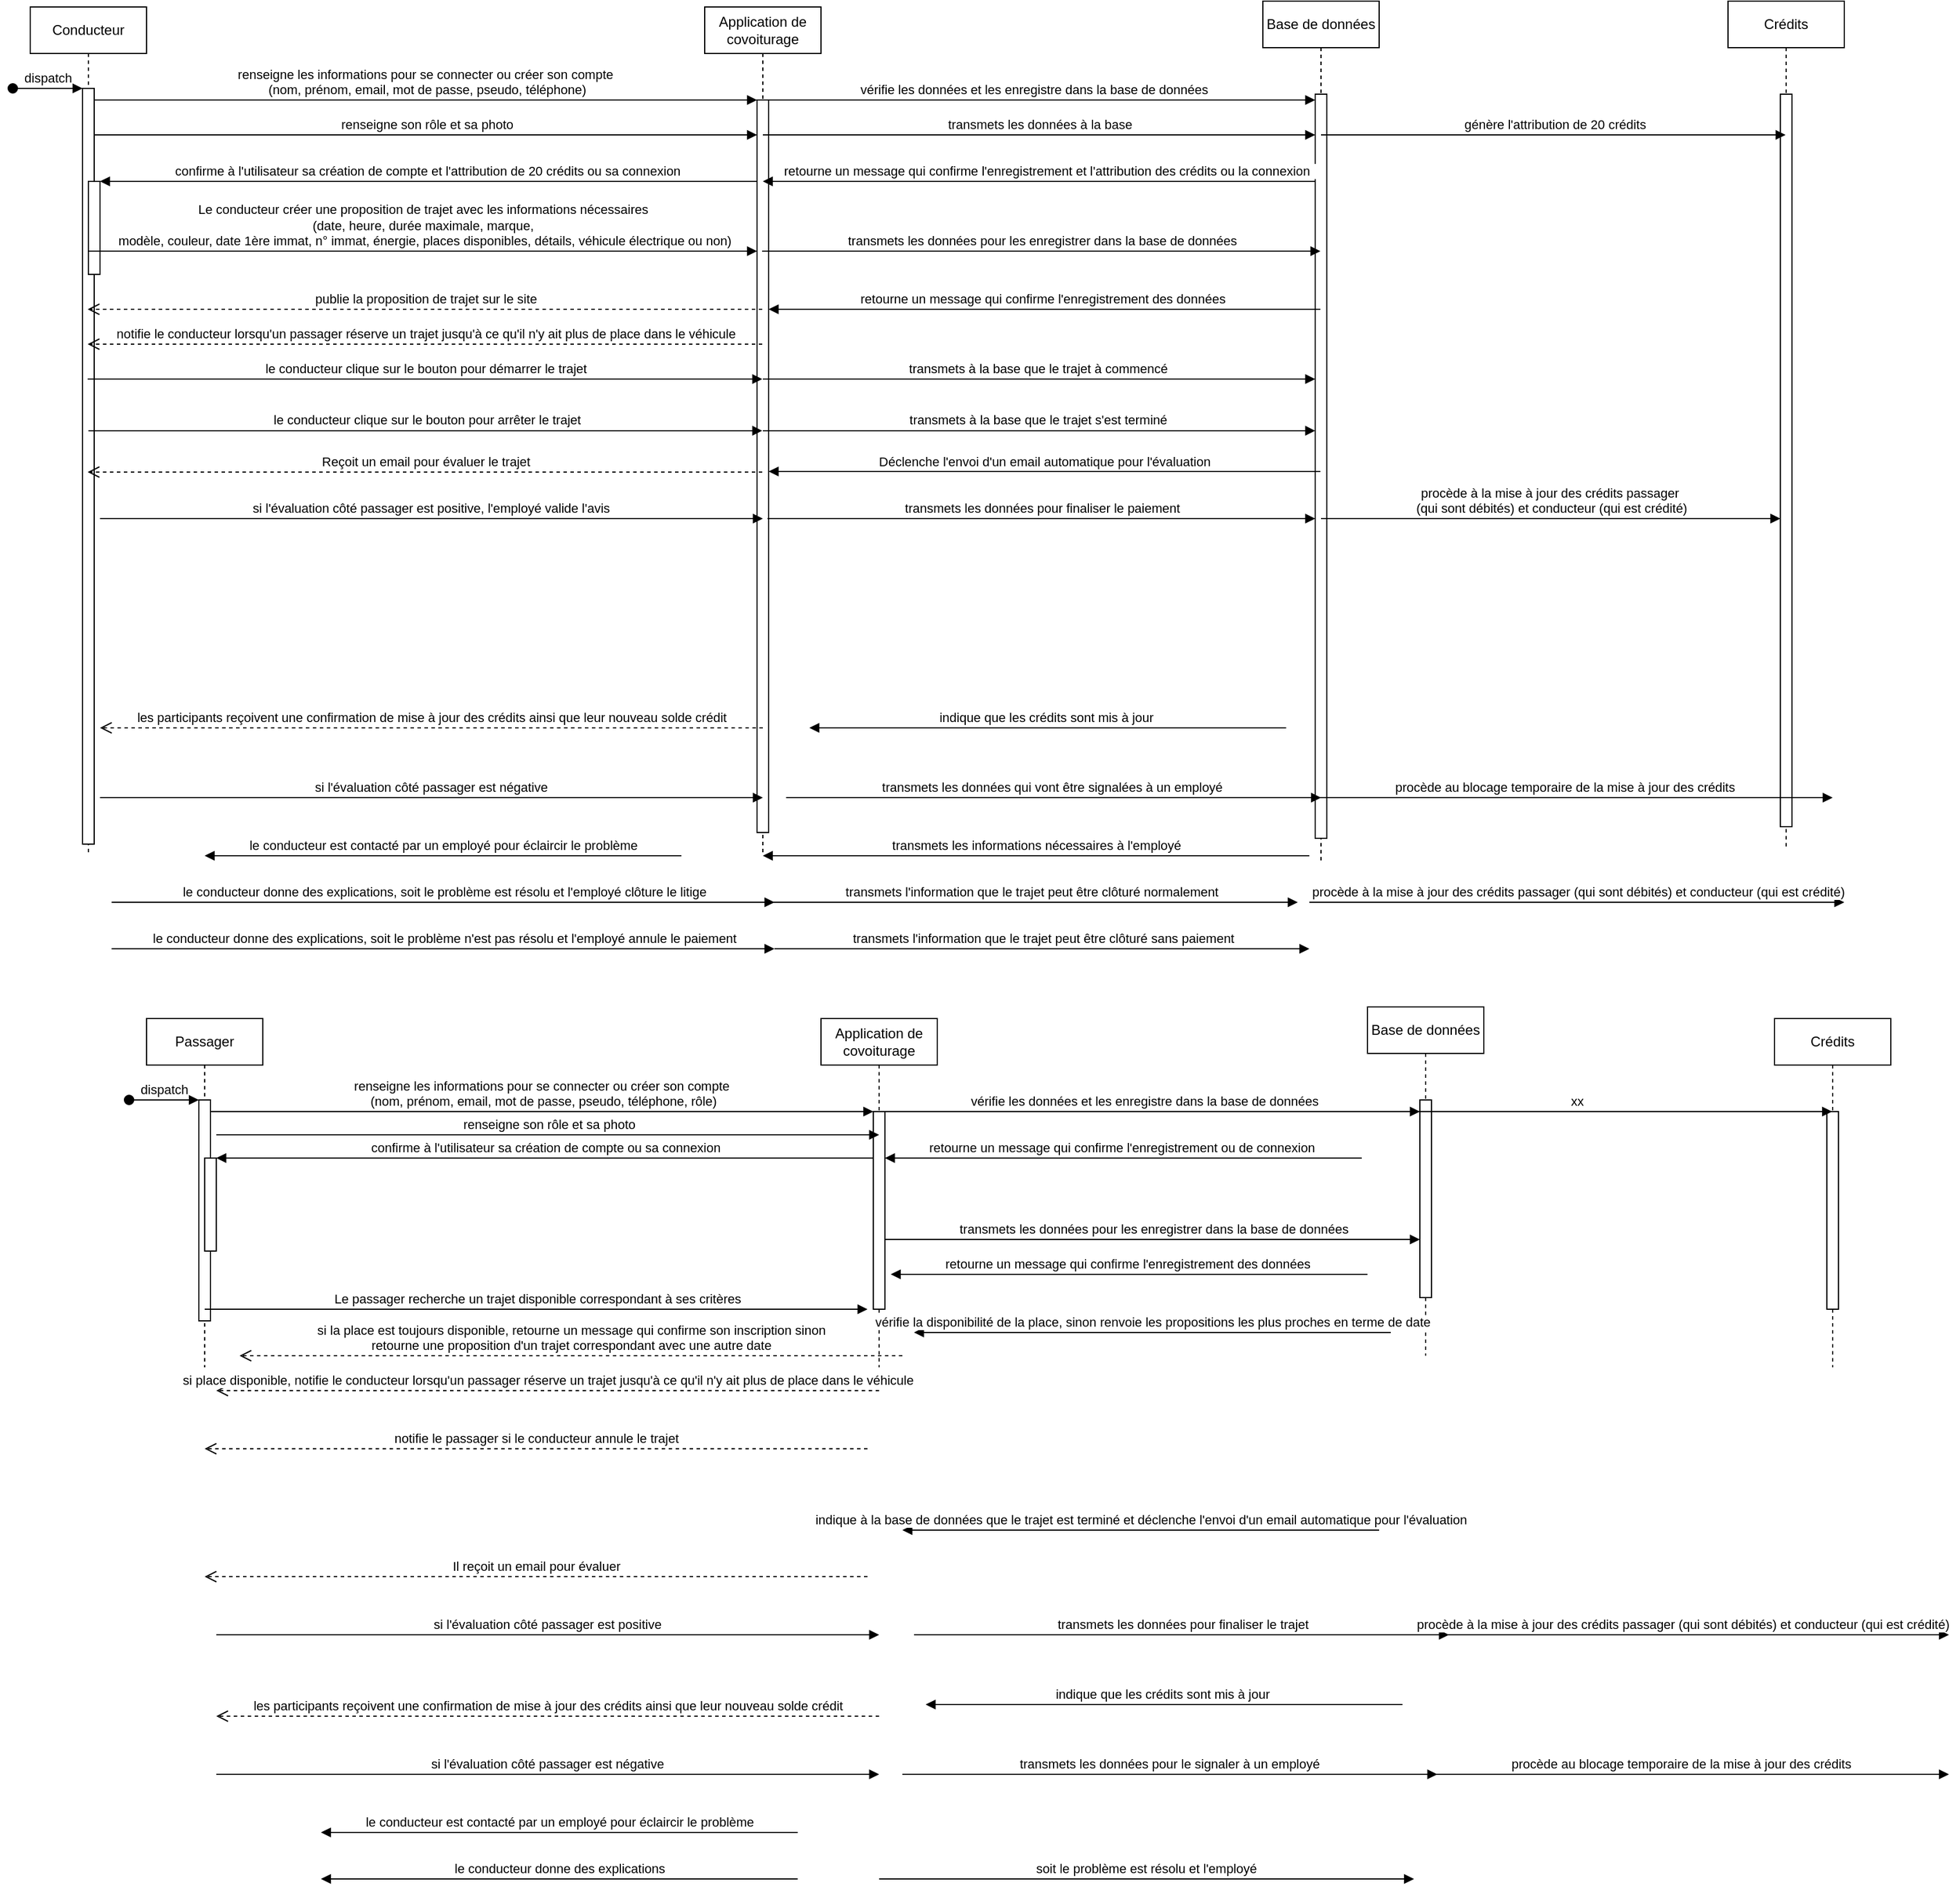 <mxfile version="24.8.4">
  <diagram name="Page-1" id="2YBvvXClWsGukQMizWep">
    <mxGraphModel dx="1327" dy="710" grid="1" gridSize="10" guides="1" tooltips="1" connect="1" arrows="1" fold="1" page="1" pageScale="1" pageWidth="850" pageHeight="1100" math="0" shadow="0">
      <root>
        <mxCell id="0" />
        <mxCell id="1" parent="0" />
        <mxCell id="aM9ryv3xv72pqoxQDRHE-1" value="Conducteur" style="shape=umlLifeline;perimeter=lifelinePerimeter;whiteSpace=wrap;html=1;container=0;dropTarget=0;collapsible=0;recursiveResize=0;outlineConnect=0;portConstraint=eastwest;newEdgeStyle={&quot;edgeStyle&quot;:&quot;elbowEdgeStyle&quot;,&quot;elbow&quot;:&quot;vertical&quot;,&quot;curved&quot;:0,&quot;rounded&quot;:0};" parent="1" vertex="1">
          <mxGeometry x="40" y="40" width="100" height="730" as="geometry" />
        </mxCell>
        <mxCell id="aM9ryv3xv72pqoxQDRHE-2" value="" style="html=1;points=[];perimeter=orthogonalPerimeter;outlineConnect=0;targetShapes=umlLifeline;portConstraint=eastwest;newEdgeStyle={&quot;edgeStyle&quot;:&quot;elbowEdgeStyle&quot;,&quot;elbow&quot;:&quot;vertical&quot;,&quot;curved&quot;:0,&quot;rounded&quot;:0};" parent="aM9ryv3xv72pqoxQDRHE-1" vertex="1">
          <mxGeometry x="45" y="70" width="10" height="650" as="geometry" />
        </mxCell>
        <mxCell id="aM9ryv3xv72pqoxQDRHE-3" value="dispatch" style="html=1;verticalAlign=bottom;startArrow=oval;endArrow=block;startSize=8;edgeStyle=elbowEdgeStyle;elbow=vertical;curved=0;rounded=0;" parent="aM9ryv3xv72pqoxQDRHE-1" target="aM9ryv3xv72pqoxQDRHE-2" edge="1">
          <mxGeometry relative="1" as="geometry">
            <mxPoint x="-15" y="70" as="sourcePoint" />
          </mxGeometry>
        </mxCell>
        <mxCell id="aM9ryv3xv72pqoxQDRHE-4" value="" style="html=1;points=[];perimeter=orthogonalPerimeter;outlineConnect=0;targetShapes=umlLifeline;portConstraint=eastwest;newEdgeStyle={&quot;edgeStyle&quot;:&quot;elbowEdgeStyle&quot;,&quot;elbow&quot;:&quot;vertical&quot;,&quot;curved&quot;:0,&quot;rounded&quot;:0};" parent="aM9ryv3xv72pqoxQDRHE-1" vertex="1">
          <mxGeometry x="50" y="150" width="10" height="80" as="geometry" />
        </mxCell>
        <mxCell id="aM9ryv3xv72pqoxQDRHE-5" value="Application de covoiturage" style="shape=umlLifeline;perimeter=lifelinePerimeter;whiteSpace=wrap;html=1;container=0;dropTarget=0;collapsible=0;recursiveResize=0;outlineConnect=0;portConstraint=eastwest;newEdgeStyle={&quot;edgeStyle&quot;:&quot;elbowEdgeStyle&quot;,&quot;elbow&quot;:&quot;vertical&quot;,&quot;curved&quot;:0,&quot;rounded&quot;:0};" parent="1" vertex="1">
          <mxGeometry x="620" y="40" width="100" height="730" as="geometry" />
        </mxCell>
        <mxCell id="aM9ryv3xv72pqoxQDRHE-6" value="" style="html=1;points=[];perimeter=orthogonalPerimeter;outlineConnect=0;targetShapes=umlLifeline;portConstraint=eastwest;newEdgeStyle={&quot;edgeStyle&quot;:&quot;elbowEdgeStyle&quot;,&quot;elbow&quot;:&quot;vertical&quot;,&quot;curved&quot;:0,&quot;rounded&quot;:0};" parent="aM9ryv3xv72pqoxQDRHE-5" vertex="1">
          <mxGeometry x="45" y="80" width="10" height="630" as="geometry" />
        </mxCell>
        <mxCell id="aM9ryv3xv72pqoxQDRHE-7" value="renseigne les informations pour se connecter ou créer son compte&amp;nbsp;&lt;div&gt;(nom, prénom, email, mot de passe, pseudo, téléphone)&lt;/div&gt;" style="html=1;verticalAlign=bottom;endArrow=block;edgeStyle=elbowEdgeStyle;elbow=vertical;curved=0;rounded=0;" parent="1" source="aM9ryv3xv72pqoxQDRHE-2" target="aM9ryv3xv72pqoxQDRHE-6" edge="1">
          <mxGeometry x="0.002" relative="1" as="geometry">
            <mxPoint x="195" y="130" as="sourcePoint" />
            <Array as="points">
              <mxPoint x="180" y="120" />
            </Array>
            <mxPoint as="offset" />
          </mxGeometry>
        </mxCell>
        <mxCell id="aM9ryv3xv72pqoxQDRHE-8" value="publie la proposition de trajet sur le site" style="html=1;verticalAlign=bottom;endArrow=open;dashed=1;endSize=8;edgeStyle=elbowEdgeStyle;elbow=vertical;curved=0;rounded=0;" parent="1" edge="1">
          <mxGeometry relative="1" as="geometry">
            <mxPoint x="89.389" y="300" as="targetPoint" />
            <Array as="points">
              <mxPoint x="190" y="300" />
            </Array>
            <mxPoint x="669.5" y="300" as="sourcePoint" />
          </mxGeometry>
        </mxCell>
        <mxCell id="aM9ryv3xv72pqoxQDRHE-9" value="confirme à l&#39;utilisateur sa création de compte et l&#39;attribution de 20 crédits ou sa connexion&amp;nbsp;" style="html=1;verticalAlign=bottom;endArrow=block;edgeStyle=elbowEdgeStyle;elbow=vertical;curved=0;rounded=0;" parent="1" target="aM9ryv3xv72pqoxQDRHE-4" edge="1">
          <mxGeometry x="-0.001" relative="1" as="geometry">
            <mxPoint x="665" y="190" as="sourcePoint" />
            <Array as="points">
              <mxPoint x="190" y="190" />
            </Array>
            <mxPoint as="offset" />
          </mxGeometry>
        </mxCell>
        <mxCell id="qdlLrYearcyVOZp8sTBb-1" value="Base de données" style="shape=umlLifeline;perimeter=lifelinePerimeter;whiteSpace=wrap;html=1;container=0;dropTarget=0;collapsible=0;recursiveResize=0;outlineConnect=0;portConstraint=eastwest;newEdgeStyle={&quot;edgeStyle&quot;:&quot;elbowEdgeStyle&quot;,&quot;elbow&quot;:&quot;vertical&quot;,&quot;curved&quot;:0,&quot;rounded&quot;:0};" vertex="1" parent="1">
          <mxGeometry x="1100" y="35" width="100" height="740" as="geometry" />
        </mxCell>
        <mxCell id="qdlLrYearcyVOZp8sTBb-2" value="" style="html=1;points=[];perimeter=orthogonalPerimeter;outlineConnect=0;targetShapes=umlLifeline;portConstraint=eastwest;newEdgeStyle={&quot;edgeStyle&quot;:&quot;elbowEdgeStyle&quot;,&quot;elbow&quot;:&quot;vertical&quot;,&quot;curved&quot;:0,&quot;rounded&quot;:0};" vertex="1" parent="qdlLrYearcyVOZp8sTBb-1">
          <mxGeometry x="45" y="80" width="10" height="640" as="geometry" />
        </mxCell>
        <mxCell id="qdlLrYearcyVOZp8sTBb-47" value="Crédits" style="shape=umlLifeline;perimeter=lifelinePerimeter;whiteSpace=wrap;html=1;container=0;dropTarget=0;collapsible=0;recursiveResize=0;outlineConnect=0;portConstraint=eastwest;newEdgeStyle={&quot;edgeStyle&quot;:&quot;elbowEdgeStyle&quot;,&quot;elbow&quot;:&quot;vertical&quot;,&quot;curved&quot;:0,&quot;rounded&quot;:0};" vertex="1" parent="1">
          <mxGeometry x="1500" y="35" width="100" height="730" as="geometry" />
        </mxCell>
        <mxCell id="qdlLrYearcyVOZp8sTBb-48" value="" style="html=1;points=[];perimeter=orthogonalPerimeter;outlineConnect=0;targetShapes=umlLifeline;portConstraint=eastwest;newEdgeStyle={&quot;edgeStyle&quot;:&quot;elbowEdgeStyle&quot;,&quot;elbow&quot;:&quot;vertical&quot;,&quot;curved&quot;:0,&quot;rounded&quot;:0};" vertex="1" parent="qdlLrYearcyVOZp8sTBb-47">
          <mxGeometry x="45" y="80" width="10" height="630" as="geometry" />
        </mxCell>
        <mxCell id="qdlLrYearcyVOZp8sTBb-49" value="vérifie les données et les enregistre dans la base de données" style="html=1;verticalAlign=bottom;endArrow=block;edgeStyle=elbowEdgeStyle;elbow=vertical;curved=0;rounded=0;" edge="1" parent="1" target="qdlLrYearcyVOZp8sTBb-2">
          <mxGeometry relative="1" as="geometry">
            <mxPoint x="680" y="120" as="sourcePoint" />
            <Array as="points">
              <mxPoint x="670" y="120" />
            </Array>
            <mxPoint x="865" y="120" as="targetPoint" />
          </mxGeometry>
        </mxCell>
        <mxCell id="qdlLrYearcyVOZp8sTBb-52" value="retourne un message qui confirme l&#39;enregistrement et l&#39;attribution des crédits ou la connexion&amp;nbsp;&amp;nbsp;" style="html=1;verticalAlign=bottom;endArrow=block;edgeStyle=elbowEdgeStyle;elbow=vertical;curved=0;rounded=0;" edge="1" parent="1" source="qdlLrYearcyVOZp8sTBb-2" target="aM9ryv3xv72pqoxQDRHE-5">
          <mxGeometry x="-0.034" relative="1" as="geometry">
            <mxPoint x="1085" y="190" as="sourcePoint" />
            <Array as="points">
              <mxPoint x="730" y="190" />
            </Array>
            <mxPoint x="710" y="190" as="targetPoint" />
            <mxPoint x="1" as="offset" />
          </mxGeometry>
        </mxCell>
        <mxCell id="qdlLrYearcyVOZp8sTBb-73" value="retourne un message qui confirme l&#39;enregistrement des données&amp;nbsp;" style="html=1;verticalAlign=bottom;endArrow=block;edgeStyle=elbowEdgeStyle;elbow=vertical;curved=0;rounded=0;" edge="1" parent="1">
          <mxGeometry relative="1" as="geometry">
            <mxPoint x="1149.5" y="299.996" as="sourcePoint" />
            <Array as="points" />
            <mxPoint x="675" y="299.996" as="targetPoint" />
          </mxGeometry>
        </mxCell>
        <mxCell id="qdlLrYearcyVOZp8sTBb-74" value="notifie le conducteur lorsqu&#39;un passager réserve un trajet jusqu&#39;à ce qu&#39;il n&#39;y ait plus de place dans le véhicule" style="html=1;verticalAlign=bottom;endArrow=open;dashed=1;endSize=8;edgeStyle=elbowEdgeStyle;elbow=vertical;curved=0;rounded=0;" edge="1" parent="1">
          <mxGeometry relative="1" as="geometry">
            <mxPoint x="89.389" y="330" as="targetPoint" />
            <Array as="points">
              <mxPoint x="185" y="330" />
            </Array>
            <mxPoint x="669.5" y="330" as="sourcePoint" />
          </mxGeometry>
        </mxCell>
        <mxCell id="qdlLrYearcyVOZp8sTBb-76" value="le conducteur clique sur le bouton pour démarrer le trajet" style="html=1;verticalAlign=bottom;endArrow=block;edgeStyle=elbowEdgeStyle;elbow=vertical;curved=0;rounded=0;" edge="1" parent="1">
          <mxGeometry x="0.003" relative="1" as="geometry">
            <mxPoint x="89.389" y="360" as="sourcePoint" />
            <Array as="points">
              <mxPoint x="175" y="360" />
            </Array>
            <mxPoint x="669.5" y="360" as="targetPoint" />
            <mxPoint as="offset" />
          </mxGeometry>
        </mxCell>
        <mxCell id="qdlLrYearcyVOZp8sTBb-77" value="le conducteur clique sur le bouton pour arrêter le trajet" style="html=1;verticalAlign=bottom;endArrow=block;edgeStyle=elbowEdgeStyle;elbow=vertical;curved=0;rounded=0;" edge="1" parent="1" source="aM9ryv3xv72pqoxQDRHE-1" target="aM9ryv3xv72pqoxQDRHE-5">
          <mxGeometry x="0.003" relative="1" as="geometry">
            <mxPoint x="110" y="404" as="sourcePoint" />
            <Array as="points">
              <mxPoint x="175" y="404.44" />
            </Array>
            <mxPoint x="660" y="404.44" as="targetPoint" />
            <mxPoint as="offset" />
          </mxGeometry>
        </mxCell>
        <mxCell id="qdlLrYearcyVOZp8sTBb-78" value="Le conducteur créer une proposition de trajet avec les informations nécessaires&amp;nbsp;&lt;div&gt;(date, heure, durée maximale, marque,&amp;nbsp;&lt;div&gt;modèle, couleur, date 1ère immat, n° immat, énergie, places disponibles, détails, véhicule électrique ou non)&lt;/div&gt;&lt;/div&gt;" style="html=1;verticalAlign=bottom;endArrow=block;edgeStyle=elbowEdgeStyle;elbow=vertical;curved=0;rounded=0;" edge="1" parent="1" source="aM9ryv3xv72pqoxQDRHE-1" target="aM9ryv3xv72pqoxQDRHE-6">
          <mxGeometry x="0.003" relative="1" as="geometry">
            <mxPoint x="130" y="250" as="sourcePoint" />
            <Array as="points">
              <mxPoint x="185" y="250" />
            </Array>
            <mxPoint x="660" y="250" as="targetPoint" />
            <mxPoint as="offset" />
          </mxGeometry>
        </mxCell>
        <mxCell id="qdlLrYearcyVOZp8sTBb-83" value="Déclenche l&#39;envoi d&#39;un email automatique pour l&#39;évaluation" style="html=1;verticalAlign=bottom;endArrow=block;edgeStyle=elbowEdgeStyle;elbow=vertical;curved=0;rounded=0;" edge="1" parent="1">
          <mxGeometry x="0.002" relative="1" as="geometry">
            <mxPoint x="1149.5" y="439.556" as="sourcePoint" />
            <Array as="points" />
            <mxPoint x="675" y="439.556" as="targetPoint" />
            <mxPoint as="offset" />
          </mxGeometry>
        </mxCell>
        <mxCell id="qdlLrYearcyVOZp8sTBb-84" value="Reçoit un email pour évaluer le trajet" style="html=1;verticalAlign=bottom;endArrow=open;dashed=1;endSize=8;edgeStyle=elbowEdgeStyle;elbow=vertical;curved=0;rounded=0;" edge="1" parent="1">
          <mxGeometry relative="1" as="geometry">
            <mxPoint x="89.389" y="440" as="targetPoint" />
            <Array as="points">
              <mxPoint x="185" y="440" />
            </Array>
            <mxPoint x="669.5" y="440" as="sourcePoint" />
          </mxGeometry>
        </mxCell>
        <mxCell id="qdlLrYearcyVOZp8sTBb-85" value="si l&#39;évaluation côté passager est positive, l&#39;employé valide l&#39;avis&amp;nbsp;" style="html=1;verticalAlign=bottom;endArrow=block;edgeStyle=elbowEdgeStyle;elbow=vertical;curved=0;rounded=0;" edge="1" parent="1">
          <mxGeometry x="0.003" relative="1" as="geometry">
            <mxPoint x="100" y="480" as="sourcePoint" />
            <Array as="points">
              <mxPoint x="185" y="480" />
            </Array>
            <mxPoint x="670" y="480" as="targetPoint" />
            <mxPoint as="offset" />
          </mxGeometry>
        </mxCell>
        <mxCell id="qdlLrYearcyVOZp8sTBb-86" value="transmets les données pour finaliser le paiement" style="html=1;verticalAlign=bottom;endArrow=block;edgeStyle=elbowEdgeStyle;elbow=horizontal;curved=0;rounded=0;" edge="1" parent="1" target="qdlLrYearcyVOZp8sTBb-2">
          <mxGeometry x="0.002" relative="1" as="geometry">
            <mxPoint x="674" y="480" as="sourcePoint" />
            <Array as="points">
              <mxPoint x="699" y="480" />
              <mxPoint x="669" y="480" />
            </Array>
            <mxPoint x="1134" y="480" as="targetPoint" />
            <mxPoint as="offset" />
          </mxGeometry>
        </mxCell>
        <mxCell id="qdlLrYearcyVOZp8sTBb-87" value="procède à la mise à jour des crédits passager&amp;nbsp;&lt;div&gt;(qui sont débités) et conducteur (qui est crédité)&lt;/div&gt;" style="html=1;verticalAlign=bottom;endArrow=block;edgeStyle=elbowEdgeStyle;elbow=horizontal;curved=0;rounded=0;" edge="1" parent="1" target="qdlLrYearcyVOZp8sTBb-48">
          <mxGeometry x="0.002" relative="1" as="geometry">
            <mxPoint x="1150" y="480" as="sourcePoint" />
            <Array as="points">
              <mxPoint x="1175" y="480" />
              <mxPoint x="1145" y="480" />
            </Array>
            <mxPoint x="1520" y="480" as="targetPoint" />
            <mxPoint as="offset" />
          </mxGeometry>
        </mxCell>
        <mxCell id="qdlLrYearcyVOZp8sTBb-88" value="indique que les crédits sont mis à jour&amp;nbsp;" style="html=1;verticalAlign=bottom;endArrow=block;edgeStyle=elbowEdgeStyle;elbow=vertical;curved=0;rounded=0;" edge="1" parent="1">
          <mxGeometry relative="1" as="geometry">
            <mxPoint x="1120" y="660" as="sourcePoint" />
            <Array as="points" />
            <mxPoint x="710" y="660" as="targetPoint" />
          </mxGeometry>
        </mxCell>
        <mxCell id="qdlLrYearcyVOZp8sTBb-89" value="les participants reçoivent une confirmation de mise à jour des crédits ainsi que leur nouveau solde crédit" style="html=1;verticalAlign=bottom;endArrow=open;dashed=1;endSize=8;edgeStyle=elbowEdgeStyle;elbow=vertical;curved=0;rounded=0;" edge="1" parent="1">
          <mxGeometry relative="1" as="geometry">
            <mxPoint x="100" y="660" as="targetPoint" />
            <Array as="points">
              <mxPoint x="195" y="660" />
            </Array>
            <mxPoint x="670" y="660" as="sourcePoint" />
          </mxGeometry>
        </mxCell>
        <mxCell id="qdlLrYearcyVOZp8sTBb-91" value="si l&#39;évaluation côté passager est négative&amp;nbsp;" style="html=1;verticalAlign=bottom;endArrow=block;edgeStyle=elbowEdgeStyle;elbow=vertical;curved=0;rounded=0;" edge="1" parent="1">
          <mxGeometry x="0.003" relative="1" as="geometry">
            <mxPoint x="100" y="720" as="sourcePoint" />
            <Array as="points">
              <mxPoint x="185" y="720" />
            </Array>
            <mxPoint x="670" y="720" as="targetPoint" />
            <mxPoint as="offset" />
          </mxGeometry>
        </mxCell>
        <mxCell id="qdlLrYearcyVOZp8sTBb-92" value="transmets les données qui vont être signalées à un employé&amp;nbsp;" style="html=1;verticalAlign=bottom;endArrow=block;edgeStyle=elbowEdgeStyle;elbow=horizontal;curved=0;rounded=0;" edge="1" parent="1">
          <mxGeometry relative="1" as="geometry">
            <mxPoint x="690" y="720" as="sourcePoint" />
            <Array as="points">
              <mxPoint x="715" y="720" />
              <mxPoint x="685" y="720" />
            </Array>
            <mxPoint x="1150" y="720" as="targetPoint" />
            <mxPoint as="offset" />
          </mxGeometry>
        </mxCell>
        <mxCell id="qdlLrYearcyVOZp8sTBb-93" value="procède au blocage temporaire de la mise à jour des crédits&amp;nbsp;" style="html=1;verticalAlign=bottom;endArrow=block;edgeStyle=elbowEdgeStyle;elbow=horizontal;curved=0;rounded=0;" edge="1" parent="1">
          <mxGeometry x="0.002" relative="1" as="geometry">
            <mxPoint x="1130" y="720" as="sourcePoint" />
            <Array as="points">
              <mxPoint x="1155" y="720" />
              <mxPoint x="1125" y="720" />
            </Array>
            <mxPoint x="1590" y="720" as="targetPoint" />
            <mxPoint as="offset" />
          </mxGeometry>
        </mxCell>
        <mxCell id="qdlLrYearcyVOZp8sTBb-94" value="le conducteur est contacté par un employé pour éclaircir le problème" style="html=1;verticalAlign=bottom;endArrow=block;edgeStyle=elbowEdgeStyle;elbow=vertical;curved=0;rounded=0;" edge="1" parent="1">
          <mxGeometry relative="1" as="geometry">
            <mxPoint x="600" y="770" as="sourcePoint" />
            <Array as="points" />
            <mxPoint x="190" y="770" as="targetPoint" />
          </mxGeometry>
        </mxCell>
        <mxCell id="qdlLrYearcyVOZp8sTBb-95" value="renseigne son rôle et sa photo" style="html=1;verticalAlign=bottom;endArrow=block;edgeStyle=elbowEdgeStyle;elbow=vertical;curved=0;rounded=0;" edge="1" parent="1" source="aM9ryv3xv72pqoxQDRHE-2" target="aM9ryv3xv72pqoxQDRHE-6">
          <mxGeometry x="0.003" relative="1" as="geometry">
            <mxPoint x="98" y="150" as="sourcePoint" />
            <Array as="points">
              <mxPoint x="183" y="150" />
            </Array>
            <mxPoint x="660" y="150" as="targetPoint" />
            <mxPoint as="offset" />
          </mxGeometry>
        </mxCell>
        <mxCell id="qdlLrYearcyVOZp8sTBb-97" value="transmets l&#39;information que le trajet peut être clôturé normalement" style="html=1;verticalAlign=bottom;endArrow=block;edgeStyle=elbowEdgeStyle;elbow=horizontal;curved=0;rounded=0;" edge="1" parent="1">
          <mxGeometry x="0.002" relative="1" as="geometry">
            <mxPoint x="670" y="810" as="sourcePoint" />
            <Array as="points">
              <mxPoint x="695" y="810" />
              <mxPoint x="665" y="810" />
            </Array>
            <mxPoint x="1130" y="810" as="targetPoint" />
            <mxPoint as="offset" />
          </mxGeometry>
        </mxCell>
        <mxCell id="qdlLrYearcyVOZp8sTBb-98" value="Passager" style="shape=umlLifeline;perimeter=lifelinePerimeter;whiteSpace=wrap;html=1;container=0;dropTarget=0;collapsible=0;recursiveResize=0;outlineConnect=0;portConstraint=eastwest;newEdgeStyle={&quot;edgeStyle&quot;:&quot;elbowEdgeStyle&quot;,&quot;elbow&quot;:&quot;vertical&quot;,&quot;curved&quot;:0,&quot;rounded&quot;:0};" vertex="1" parent="1">
          <mxGeometry x="140" y="910" width="100" height="300" as="geometry" />
        </mxCell>
        <mxCell id="qdlLrYearcyVOZp8sTBb-99" value="" style="html=1;points=[];perimeter=orthogonalPerimeter;outlineConnect=0;targetShapes=umlLifeline;portConstraint=eastwest;newEdgeStyle={&quot;edgeStyle&quot;:&quot;elbowEdgeStyle&quot;,&quot;elbow&quot;:&quot;vertical&quot;,&quot;curved&quot;:0,&quot;rounded&quot;:0};" vertex="1" parent="qdlLrYearcyVOZp8sTBb-98">
          <mxGeometry x="45" y="70" width="10" height="190" as="geometry" />
        </mxCell>
        <mxCell id="qdlLrYearcyVOZp8sTBb-100" value="dispatch" style="html=1;verticalAlign=bottom;startArrow=oval;endArrow=block;startSize=8;edgeStyle=elbowEdgeStyle;elbow=vertical;curved=0;rounded=0;" edge="1" parent="qdlLrYearcyVOZp8sTBb-98" target="qdlLrYearcyVOZp8sTBb-99">
          <mxGeometry relative="1" as="geometry">
            <mxPoint x="-15" y="70" as="sourcePoint" />
          </mxGeometry>
        </mxCell>
        <mxCell id="qdlLrYearcyVOZp8sTBb-101" value="" style="html=1;points=[];perimeter=orthogonalPerimeter;outlineConnect=0;targetShapes=umlLifeline;portConstraint=eastwest;newEdgeStyle={&quot;edgeStyle&quot;:&quot;elbowEdgeStyle&quot;,&quot;elbow&quot;:&quot;vertical&quot;,&quot;curved&quot;:0,&quot;rounded&quot;:0};" vertex="1" parent="qdlLrYearcyVOZp8sTBb-98">
          <mxGeometry x="50" y="120" width="10" height="80" as="geometry" />
        </mxCell>
        <mxCell id="qdlLrYearcyVOZp8sTBb-102" value="Application de covoiturage" style="shape=umlLifeline;perimeter=lifelinePerimeter;whiteSpace=wrap;html=1;container=0;dropTarget=0;collapsible=0;recursiveResize=0;outlineConnect=0;portConstraint=eastwest;newEdgeStyle={&quot;edgeStyle&quot;:&quot;elbowEdgeStyle&quot;,&quot;elbow&quot;:&quot;vertical&quot;,&quot;curved&quot;:0,&quot;rounded&quot;:0};" vertex="1" parent="1">
          <mxGeometry x="720" y="910" width="100" height="300" as="geometry" />
        </mxCell>
        <mxCell id="qdlLrYearcyVOZp8sTBb-103" value="" style="html=1;points=[];perimeter=orthogonalPerimeter;outlineConnect=0;targetShapes=umlLifeline;portConstraint=eastwest;newEdgeStyle={&quot;edgeStyle&quot;:&quot;elbowEdgeStyle&quot;,&quot;elbow&quot;:&quot;vertical&quot;,&quot;curved&quot;:0,&quot;rounded&quot;:0};" vertex="1" parent="qdlLrYearcyVOZp8sTBb-102">
          <mxGeometry x="45" y="80" width="10" height="170" as="geometry" />
        </mxCell>
        <mxCell id="qdlLrYearcyVOZp8sTBb-104" value="renseigne les informations pour se connecter ou créer son compte&amp;nbsp;&lt;div&gt;(nom, prénom, email, mot de passe, pseudo, téléphone, rôle)&lt;/div&gt;" style="html=1;verticalAlign=bottom;endArrow=block;edgeStyle=elbowEdgeStyle;elbow=vertical;curved=0;rounded=0;" edge="1" parent="1" source="qdlLrYearcyVOZp8sTBb-99" target="qdlLrYearcyVOZp8sTBb-103">
          <mxGeometry x="0.003" relative="1" as="geometry">
            <mxPoint x="295" y="1000" as="sourcePoint" />
            <Array as="points">
              <mxPoint x="280" y="990" />
            </Array>
            <mxPoint as="offset" />
          </mxGeometry>
        </mxCell>
        <mxCell id="qdlLrYearcyVOZp8sTBb-106" value="confirme à l&#39;utilisateur sa création de compte ou sa connexion" style="html=1;verticalAlign=bottom;endArrow=block;edgeStyle=elbowEdgeStyle;elbow=vertical;curved=0;rounded=0;" edge="1" parent="1" source="qdlLrYearcyVOZp8sTBb-103" target="qdlLrYearcyVOZp8sTBb-101">
          <mxGeometry x="-0.001" relative="1" as="geometry">
            <mxPoint x="275" y="1030" as="sourcePoint" />
            <Array as="points">
              <mxPoint x="290" y="1030" />
            </Array>
            <mxPoint as="offset" />
          </mxGeometry>
        </mxCell>
        <mxCell id="qdlLrYearcyVOZp8sTBb-107" value="Base de données" style="shape=umlLifeline;perimeter=lifelinePerimeter;whiteSpace=wrap;html=1;container=0;dropTarget=0;collapsible=0;recursiveResize=0;outlineConnect=0;portConstraint=eastwest;newEdgeStyle={&quot;edgeStyle&quot;:&quot;elbowEdgeStyle&quot;,&quot;elbow&quot;:&quot;vertical&quot;,&quot;curved&quot;:0,&quot;rounded&quot;:0};" vertex="1" parent="1">
          <mxGeometry x="1190" y="900" width="100" height="300" as="geometry" />
        </mxCell>
        <mxCell id="qdlLrYearcyVOZp8sTBb-108" value="" style="html=1;points=[];perimeter=orthogonalPerimeter;outlineConnect=0;targetShapes=umlLifeline;portConstraint=eastwest;newEdgeStyle={&quot;edgeStyle&quot;:&quot;elbowEdgeStyle&quot;,&quot;elbow&quot;:&quot;vertical&quot;,&quot;curved&quot;:0,&quot;rounded&quot;:0};" vertex="1" parent="qdlLrYearcyVOZp8sTBb-107">
          <mxGeometry x="45" y="80" width="10" height="170" as="geometry" />
        </mxCell>
        <mxCell id="qdlLrYearcyVOZp8sTBb-109" value="Crédits" style="shape=umlLifeline;perimeter=lifelinePerimeter;whiteSpace=wrap;html=1;container=0;dropTarget=0;collapsible=0;recursiveResize=0;outlineConnect=0;portConstraint=eastwest;newEdgeStyle={&quot;edgeStyle&quot;:&quot;elbowEdgeStyle&quot;,&quot;elbow&quot;:&quot;vertical&quot;,&quot;curved&quot;:0,&quot;rounded&quot;:0};" vertex="1" parent="1">
          <mxGeometry x="1540" y="910" width="100" height="300" as="geometry" />
        </mxCell>
        <mxCell id="qdlLrYearcyVOZp8sTBb-110" value="" style="html=1;points=[];perimeter=orthogonalPerimeter;outlineConnect=0;targetShapes=umlLifeline;portConstraint=eastwest;newEdgeStyle={&quot;edgeStyle&quot;:&quot;elbowEdgeStyle&quot;,&quot;elbow&quot;:&quot;vertical&quot;,&quot;curved&quot;:0,&quot;rounded&quot;:0};" vertex="1" parent="qdlLrYearcyVOZp8sTBb-109">
          <mxGeometry x="45" y="80" width="10" height="170" as="geometry" />
        </mxCell>
        <mxCell id="qdlLrYearcyVOZp8sTBb-111" value="vérifie les données et les enregistre dans la base de données" style="html=1;verticalAlign=bottom;endArrow=block;edgeStyle=elbowEdgeStyle;elbow=vertical;curved=0;rounded=0;" edge="1" parent="1" target="qdlLrYearcyVOZp8sTBb-108">
          <mxGeometry relative="1" as="geometry">
            <mxPoint x="780" y="990" as="sourcePoint" />
            <Array as="points">
              <mxPoint x="770" y="990" />
            </Array>
            <mxPoint x="965" y="990" as="targetPoint" />
          </mxGeometry>
        </mxCell>
        <mxCell id="qdlLrYearcyVOZp8sTBb-112" value="xx" style="html=1;verticalAlign=bottom;endArrow=block;edgeStyle=elbowEdgeStyle;elbow=vertical;curved=0;rounded=0;" edge="1" parent="1" target="qdlLrYearcyVOZp8sTBb-109">
          <mxGeometry relative="1" as="geometry">
            <mxPoint x="1230" y="990" as="sourcePoint" />
            <Array as="points">
              <mxPoint x="1190" y="990" />
            </Array>
            <mxPoint x="1565" y="990" as="targetPoint" />
          </mxGeometry>
        </mxCell>
        <mxCell id="qdlLrYearcyVOZp8sTBb-113" value="retourne un message qui confirme l&#39;enregistrement ou de connexion&amp;nbsp;" style="html=1;verticalAlign=bottom;endArrow=block;edgeStyle=elbowEdgeStyle;elbow=vertical;curved=0;rounded=0;" edge="1" parent="1" target="qdlLrYearcyVOZp8sTBb-103">
          <mxGeometry relative="1" as="geometry">
            <mxPoint x="1185" y="1030" as="sourcePoint" />
            <Array as="points" />
            <mxPoint x="830" y="1030" as="targetPoint" />
          </mxGeometry>
        </mxCell>
        <mxCell id="qdlLrYearcyVOZp8sTBb-114" value="transmets les données pour les enregistrer dans la base de données" style="html=1;verticalAlign=bottom;endArrow=block;edgeStyle=elbowEdgeStyle;elbow=horizontal;curved=0;rounded=0;" edge="1" parent="1" source="qdlLrYearcyVOZp8sTBb-103" target="qdlLrYearcyVOZp8sTBb-108">
          <mxGeometry x="0.002" relative="1" as="geometry">
            <mxPoint x="840" y="1100" as="sourcePoint" />
            <Array as="points">
              <mxPoint x="800" y="1100" />
              <mxPoint x="770" y="1100" />
            </Array>
            <mxPoint x="1180" y="1100" as="targetPoint" />
            <mxPoint as="offset" />
          </mxGeometry>
        </mxCell>
        <mxCell id="qdlLrYearcyVOZp8sTBb-115" value="retourne un message qui confirme l&#39;enregistrement des données&amp;nbsp;" style="html=1;verticalAlign=bottom;endArrow=block;edgeStyle=elbowEdgeStyle;elbow=vertical;curved=0;rounded=0;" edge="1" parent="1">
          <mxGeometry relative="1" as="geometry">
            <mxPoint x="1190" y="1130" as="sourcePoint" />
            <Array as="points" />
            <mxPoint x="780" y="1130" as="targetPoint" />
          </mxGeometry>
        </mxCell>
        <mxCell id="qdlLrYearcyVOZp8sTBb-116" value="si place disponible, notifie le conducteur lorsqu&#39;un passager réserve un trajet jusqu&#39;à ce qu&#39;il n&#39;y ait plus de place dans le véhicule" style="html=1;verticalAlign=bottom;endArrow=open;dashed=1;endSize=8;edgeStyle=elbowEdgeStyle;elbow=vertical;curved=0;rounded=0;" edge="1" parent="1">
          <mxGeometry relative="1" as="geometry">
            <mxPoint x="200" y="1230" as="targetPoint" />
            <Array as="points">
              <mxPoint x="295" y="1230" />
            </Array>
            <mxPoint x="770" y="1230" as="sourcePoint" />
          </mxGeometry>
        </mxCell>
        <mxCell id="qdlLrYearcyVOZp8sTBb-120" value="&lt;div&gt;Le passager recherche un trajet disponible correspondant à ses critères&lt;/div&gt;" style="html=1;verticalAlign=bottom;endArrow=block;edgeStyle=elbowEdgeStyle;elbow=vertical;curved=0;rounded=0;" edge="1" parent="1">
          <mxGeometry x="0.003" relative="1" as="geometry">
            <mxPoint x="190" y="1160" as="sourcePoint" />
            <Array as="points">
              <mxPoint x="275" y="1160" />
            </Array>
            <mxPoint x="760" y="1160" as="targetPoint" />
            <mxPoint as="offset" />
          </mxGeometry>
        </mxCell>
        <mxCell id="qdlLrYearcyVOZp8sTBb-121" value="vérifie la disponibilité de la place, sinon renvoie les propositions les plus proches en terme de date" style="html=1;verticalAlign=bottom;endArrow=block;edgeStyle=elbowEdgeStyle;elbow=vertical;curved=0;rounded=0;" edge="1" parent="1">
          <mxGeometry relative="1" as="geometry">
            <mxPoint x="1210" y="1180" as="sourcePoint" />
            <Array as="points" />
            <mxPoint x="800" y="1180" as="targetPoint" />
          </mxGeometry>
        </mxCell>
        <mxCell id="qdlLrYearcyVOZp8sTBb-122" value="si la place est toujours disponible, retourne un message qui confirme son inscription sinon&lt;div&gt;retourne une proposition d&#39;un trajet correspondant avec une autre date&lt;/div&gt;" style="html=1;verticalAlign=bottom;endArrow=open;dashed=1;endSize=8;edgeStyle=elbowEdgeStyle;elbow=vertical;curved=0;rounded=0;" edge="1" parent="1">
          <mxGeometry relative="1" as="geometry">
            <mxPoint x="220" y="1200" as="targetPoint" />
            <Array as="points">
              <mxPoint x="315" y="1200" />
            </Array>
            <mxPoint x="790" y="1200" as="sourcePoint" />
          </mxGeometry>
        </mxCell>
        <mxCell id="qdlLrYearcyVOZp8sTBb-123" value="indique à la base de données que le trajet est terminé et déclenche l&#39;envoi d&#39;un email automatique pour l&#39;évaluation" style="html=1;verticalAlign=bottom;endArrow=block;edgeStyle=elbowEdgeStyle;elbow=vertical;curved=0;rounded=0;" edge="1" parent="1">
          <mxGeometry relative="1" as="geometry">
            <mxPoint x="1200" y="1350" as="sourcePoint" />
            <Array as="points" />
            <mxPoint x="790" y="1350" as="targetPoint" />
          </mxGeometry>
        </mxCell>
        <mxCell id="qdlLrYearcyVOZp8sTBb-124" value="Il reçoit un email pour évaluer" style="html=1;verticalAlign=bottom;endArrow=open;dashed=1;endSize=8;edgeStyle=elbowEdgeStyle;elbow=vertical;curved=0;rounded=0;" edge="1" parent="1">
          <mxGeometry relative="1" as="geometry">
            <mxPoint x="190" y="1390" as="targetPoint" />
            <Array as="points">
              <mxPoint x="285" y="1390" />
            </Array>
            <mxPoint x="760" y="1390" as="sourcePoint" />
          </mxGeometry>
        </mxCell>
        <mxCell id="qdlLrYearcyVOZp8sTBb-125" value="si l&#39;évaluation côté passager est positive&amp;nbsp;" style="html=1;verticalAlign=bottom;endArrow=block;edgeStyle=elbowEdgeStyle;elbow=vertical;curved=0;rounded=0;" edge="1" parent="1">
          <mxGeometry x="0.003" relative="1" as="geometry">
            <mxPoint x="200" y="1440" as="sourcePoint" />
            <Array as="points">
              <mxPoint x="285" y="1440" />
            </Array>
            <mxPoint x="770" y="1440" as="targetPoint" />
            <mxPoint as="offset" />
          </mxGeometry>
        </mxCell>
        <mxCell id="qdlLrYearcyVOZp8sTBb-126" value="transmets les données pour finaliser le trajet" style="html=1;verticalAlign=bottom;endArrow=block;edgeStyle=elbowEdgeStyle;elbow=horizontal;curved=0;rounded=0;" edge="1" parent="1">
          <mxGeometry x="0.002" relative="1" as="geometry">
            <mxPoint x="800" y="1440" as="sourcePoint" />
            <Array as="points">
              <mxPoint x="825" y="1440" />
              <mxPoint x="795" y="1440" />
            </Array>
            <mxPoint x="1260" y="1440" as="targetPoint" />
            <mxPoint as="offset" />
          </mxGeometry>
        </mxCell>
        <mxCell id="qdlLrYearcyVOZp8sTBb-127" value="procède à la mise à jour des crédits passager (qui sont débités) et conducteur (qui est crédité)" style="html=1;verticalAlign=bottom;endArrow=block;edgeStyle=elbowEdgeStyle;elbow=horizontal;curved=0;rounded=0;" edge="1" parent="1">
          <mxGeometry x="0.002" relative="1" as="geometry">
            <mxPoint x="1230" y="1440" as="sourcePoint" />
            <Array as="points">
              <mxPoint x="1255" y="1440" />
              <mxPoint x="1225" y="1440" />
            </Array>
            <mxPoint x="1690" y="1440" as="targetPoint" />
            <mxPoint as="offset" />
          </mxGeometry>
        </mxCell>
        <mxCell id="qdlLrYearcyVOZp8sTBb-128" value="indique que les crédits sont mis à jour&amp;nbsp;" style="html=1;verticalAlign=bottom;endArrow=block;edgeStyle=elbowEdgeStyle;elbow=vertical;curved=0;rounded=0;" edge="1" parent="1">
          <mxGeometry relative="1" as="geometry">
            <mxPoint x="1220" y="1500" as="sourcePoint" />
            <Array as="points" />
            <mxPoint x="810" y="1500" as="targetPoint" />
          </mxGeometry>
        </mxCell>
        <mxCell id="qdlLrYearcyVOZp8sTBb-129" value="les participants reçoivent une confirmation de mise à jour des crédits ainsi que leur nouveau solde crédit" style="html=1;verticalAlign=bottom;endArrow=open;dashed=1;endSize=8;edgeStyle=elbowEdgeStyle;elbow=vertical;curved=0;rounded=0;" edge="1" parent="1">
          <mxGeometry relative="1" as="geometry">
            <mxPoint x="200" y="1510" as="targetPoint" />
            <Array as="points">
              <mxPoint x="295" y="1510" />
            </Array>
            <mxPoint x="770" y="1510" as="sourcePoint" />
          </mxGeometry>
        </mxCell>
        <mxCell id="qdlLrYearcyVOZp8sTBb-130" value="si l&#39;évaluation côté passager est négative&amp;nbsp;" style="html=1;verticalAlign=bottom;endArrow=block;edgeStyle=elbowEdgeStyle;elbow=vertical;curved=0;rounded=0;" edge="1" parent="1">
          <mxGeometry x="0.003" relative="1" as="geometry">
            <mxPoint x="200" y="1560" as="sourcePoint" />
            <Array as="points">
              <mxPoint x="285" y="1560" />
            </Array>
            <mxPoint x="770" y="1560" as="targetPoint" />
            <mxPoint as="offset" />
          </mxGeometry>
        </mxCell>
        <mxCell id="qdlLrYearcyVOZp8sTBb-131" value="transmets les données pour le signaler à un employé&amp;nbsp;" style="html=1;verticalAlign=bottom;endArrow=block;edgeStyle=elbowEdgeStyle;elbow=horizontal;curved=0;rounded=0;" edge="1" parent="1">
          <mxGeometry x="0.002" relative="1" as="geometry">
            <mxPoint x="790" y="1560" as="sourcePoint" />
            <Array as="points">
              <mxPoint x="815" y="1560" />
              <mxPoint x="785" y="1560" />
            </Array>
            <mxPoint x="1250" y="1560" as="targetPoint" />
            <mxPoint as="offset" />
          </mxGeometry>
        </mxCell>
        <mxCell id="qdlLrYearcyVOZp8sTBb-132" value="procède au blocage temporaire de la mise à jour des crédits&amp;nbsp;" style="html=1;verticalAlign=bottom;endArrow=block;edgeStyle=elbowEdgeStyle;elbow=horizontal;curved=0;rounded=0;" edge="1" parent="1">
          <mxGeometry x="0.002" relative="1" as="geometry">
            <mxPoint x="1230" y="1560" as="sourcePoint" />
            <Array as="points">
              <mxPoint x="1255" y="1560" />
              <mxPoint x="1225" y="1560" />
            </Array>
            <mxPoint x="1690" y="1560" as="targetPoint" />
            <mxPoint as="offset" />
          </mxGeometry>
        </mxCell>
        <mxCell id="qdlLrYearcyVOZp8sTBb-133" value="le conducteur est contacté par un employé pour éclaircir le problème" style="html=1;verticalAlign=bottom;endArrow=block;edgeStyle=elbowEdgeStyle;elbow=vertical;curved=0;rounded=0;" edge="1" parent="1">
          <mxGeometry relative="1" as="geometry">
            <mxPoint x="700" y="1610" as="sourcePoint" />
            <Array as="points" />
            <mxPoint x="290" y="1610" as="targetPoint" />
          </mxGeometry>
        </mxCell>
        <mxCell id="qdlLrYearcyVOZp8sTBb-134" value="renseigne son rôle et sa photo" style="html=1;verticalAlign=bottom;endArrow=block;edgeStyle=elbowEdgeStyle;elbow=vertical;curved=0;rounded=0;" edge="1" parent="1">
          <mxGeometry x="0.003" relative="1" as="geometry">
            <mxPoint x="200" y="1010" as="sourcePoint" />
            <Array as="points">
              <mxPoint x="285" y="1010" />
            </Array>
            <mxPoint x="770" y="1010" as="targetPoint" />
            <mxPoint as="offset" />
          </mxGeometry>
        </mxCell>
        <mxCell id="qdlLrYearcyVOZp8sTBb-135" value="le conducteur donne des explications" style="html=1;verticalAlign=bottom;endArrow=block;edgeStyle=elbowEdgeStyle;elbow=vertical;curved=0;rounded=0;" edge="1" parent="1">
          <mxGeometry relative="1" as="geometry">
            <mxPoint x="700" y="1650" as="sourcePoint" />
            <Array as="points" />
            <mxPoint x="290" y="1650" as="targetPoint" />
          </mxGeometry>
        </mxCell>
        <mxCell id="qdlLrYearcyVOZp8sTBb-136" value="soit le problème est résolu et l&#39;employé&amp;nbsp;" style="html=1;verticalAlign=bottom;endArrow=block;edgeStyle=elbowEdgeStyle;elbow=horizontal;curved=0;rounded=0;" edge="1" parent="1">
          <mxGeometry x="0.002" relative="1" as="geometry">
            <mxPoint x="770" y="1650" as="sourcePoint" />
            <Array as="points">
              <mxPoint x="795" y="1650" />
              <mxPoint x="765" y="1650" />
            </Array>
            <mxPoint x="1230" y="1650" as="targetPoint" />
            <mxPoint as="offset" />
          </mxGeometry>
        </mxCell>
        <mxCell id="qdlLrYearcyVOZp8sTBb-137" value="transmets les données à la base" style="html=1;verticalAlign=bottom;endArrow=block;edgeStyle=elbowEdgeStyle;elbow=vertical;curved=0;rounded=0;" edge="1" parent="1" source="aM9ryv3xv72pqoxQDRHE-5" target="qdlLrYearcyVOZp8sTBb-2">
          <mxGeometry x="0.003" relative="1" as="geometry">
            <mxPoint x="690" y="150" as="sourcePoint" />
            <Array as="points">
              <mxPoint x="778" y="150" />
            </Array>
            <mxPoint x="1260" y="150" as="targetPoint" />
            <mxPoint as="offset" />
          </mxGeometry>
        </mxCell>
        <mxCell id="qdlLrYearcyVOZp8sTBb-138" value="génère l&#39;attribution de 20 crédits" style="html=1;verticalAlign=bottom;endArrow=block;edgeStyle=elbowEdgeStyle;elbow=vertical;curved=0;rounded=0;" edge="1" parent="1" source="qdlLrYearcyVOZp8sTBb-1" target="qdlLrYearcyVOZp8sTBb-47">
          <mxGeometry x="0.003" relative="1" as="geometry">
            <mxPoint x="1170" y="150" as="sourcePoint" />
            <Array as="points">
              <mxPoint x="1229" y="150" />
            </Array>
            <mxPoint x="1470" y="150" as="targetPoint" />
            <mxPoint as="offset" />
          </mxGeometry>
        </mxCell>
        <mxCell id="qdlLrYearcyVOZp8sTBb-140" value="le conducteur donne des explications, soit le problème est résolu et l&#39;employé clôture le litige" style="html=1;verticalAlign=bottom;endArrow=block;edgeStyle=elbowEdgeStyle;elbow=vertical;curved=0;rounded=0;" edge="1" parent="1">
          <mxGeometry x="0.003" relative="1" as="geometry">
            <mxPoint x="110" y="810" as="sourcePoint" />
            <Array as="points">
              <mxPoint x="195" y="810" />
            </Array>
            <mxPoint x="680" y="810" as="targetPoint" />
            <mxPoint as="offset" />
          </mxGeometry>
        </mxCell>
        <mxCell id="qdlLrYearcyVOZp8sTBb-141" value="transmets à la base que le trajet à commencé&amp;nbsp;" style="html=1;verticalAlign=bottom;endArrow=block;edgeStyle=elbowEdgeStyle;elbow=horizontal;curved=0;rounded=0;" edge="1" parent="1" target="qdlLrYearcyVOZp8sTBb-2">
          <mxGeometry x="0.002" relative="1" as="geometry">
            <mxPoint x="670" y="360" as="sourcePoint" />
            <Array as="points">
              <mxPoint x="695" y="360" />
              <mxPoint x="665" y="360" />
            </Array>
            <mxPoint x="1130" y="360" as="targetPoint" />
            <mxPoint as="offset" />
          </mxGeometry>
        </mxCell>
        <mxCell id="qdlLrYearcyVOZp8sTBb-142" value="transmets à la base que le trajet s&#39;est terminé&amp;nbsp;" style="html=1;verticalAlign=bottom;endArrow=block;edgeStyle=elbowEdgeStyle;elbow=horizontal;curved=0;rounded=0;" edge="1" parent="1" target="qdlLrYearcyVOZp8sTBb-2">
          <mxGeometry x="0.002" relative="1" as="geometry">
            <mxPoint x="670" y="404.44" as="sourcePoint" />
            <Array as="points">
              <mxPoint x="695" y="404.44" />
              <mxPoint x="665" y="404.44" />
            </Array>
            <mxPoint x="1130" y="404.44" as="targetPoint" />
            <mxPoint as="offset" />
          </mxGeometry>
        </mxCell>
        <mxCell id="qdlLrYearcyVOZp8sTBb-143" value="transmets les informations nécessaires à l&#39;employé" style="html=1;verticalAlign=bottom;endArrow=block;edgeStyle=elbowEdgeStyle;elbow=vertical;curved=0;rounded=0;" edge="1" parent="1" target="aM9ryv3xv72pqoxQDRHE-5">
          <mxGeometry relative="1" as="geometry">
            <mxPoint x="1140" y="770" as="sourcePoint" />
            <Array as="points" />
            <mxPoint x="730" y="770" as="targetPoint" />
          </mxGeometry>
        </mxCell>
        <mxCell id="qdlLrYearcyVOZp8sTBb-144" value="le conducteur donne des explications, soit le problème n&#39;est pas résolu et l&#39;employé annule le paiement" style="html=1;verticalAlign=bottom;endArrow=block;edgeStyle=elbowEdgeStyle;elbow=vertical;curved=0;rounded=0;" edge="1" parent="1">
          <mxGeometry x="0.003" relative="1" as="geometry">
            <mxPoint x="110" y="850" as="sourcePoint" />
            <Array as="points">
              <mxPoint x="195" y="850" />
            </Array>
            <mxPoint x="680" y="850" as="targetPoint" />
            <mxPoint as="offset" />
          </mxGeometry>
        </mxCell>
        <mxCell id="qdlLrYearcyVOZp8sTBb-145" value="procède à la mise à jour des crédits passager (qui sont débités) et conducteur (qui est crédité)" style="html=1;verticalAlign=bottom;endArrow=block;edgeStyle=elbowEdgeStyle;elbow=horizontal;curved=0;rounded=0;" edge="1" parent="1">
          <mxGeometry x="0.002" relative="1" as="geometry">
            <mxPoint x="1140" y="810" as="sourcePoint" />
            <Array as="points">
              <mxPoint x="1165" y="810" />
              <mxPoint x="1135" y="810" />
            </Array>
            <mxPoint x="1600" y="810" as="targetPoint" />
            <mxPoint as="offset" />
          </mxGeometry>
        </mxCell>
        <mxCell id="qdlLrYearcyVOZp8sTBb-146" value="transmets l&#39;information que le trajet peut être clôturé sans paiement" style="html=1;verticalAlign=bottom;endArrow=block;edgeStyle=elbowEdgeStyle;elbow=horizontal;curved=0;rounded=0;" edge="1" parent="1">
          <mxGeometry x="0.002" relative="1" as="geometry">
            <mxPoint x="680" y="850" as="sourcePoint" />
            <Array as="points">
              <mxPoint x="705" y="850" />
              <mxPoint x="675" y="850" />
            </Array>
            <mxPoint x="1140" y="850" as="targetPoint" />
            <mxPoint as="offset" />
          </mxGeometry>
        </mxCell>
        <mxCell id="qdlLrYearcyVOZp8sTBb-147" value="notifie le passager si le conducteur annule le trajet" style="html=1;verticalAlign=bottom;endArrow=open;dashed=1;endSize=8;edgeStyle=elbowEdgeStyle;elbow=vertical;curved=0;rounded=0;" edge="1" parent="1">
          <mxGeometry relative="1" as="geometry">
            <mxPoint x="190" y="1280" as="targetPoint" />
            <Array as="points">
              <mxPoint x="285" y="1280" />
            </Array>
            <mxPoint x="760" y="1280" as="sourcePoint" />
          </mxGeometry>
        </mxCell>
        <mxCell id="qdlLrYearcyVOZp8sTBb-148" value="transmets les données pour les enregistrer dans la base de données" style="html=1;verticalAlign=bottom;endArrow=block;edgeStyle=elbowEdgeStyle;elbow=horizontal;curved=0;rounded=0;" edge="1" parent="1">
          <mxGeometry x="0.002" relative="1" as="geometry">
            <mxPoint x="669.389" y="250" as="sourcePoint" />
            <Array as="points">
              <mxPoint x="735" y="250" />
              <mxPoint x="705" y="250" />
            </Array>
            <mxPoint x="1149.5" y="250" as="targetPoint" />
            <mxPoint as="offset" />
          </mxGeometry>
        </mxCell>
      </root>
    </mxGraphModel>
  </diagram>
</mxfile>
